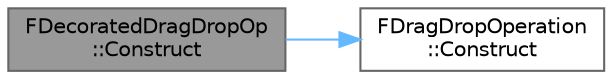 digraph "FDecoratedDragDropOp::Construct"
{
 // INTERACTIVE_SVG=YES
 // LATEX_PDF_SIZE
  bgcolor="transparent";
  edge [fontname=Helvetica,fontsize=10,labelfontname=Helvetica,labelfontsize=10];
  node [fontname=Helvetica,fontsize=10,shape=box,height=0.2,width=0.4];
  rankdir="LR";
  Node1 [id="Node000001",label="FDecoratedDragDropOp\l::Construct",height=0.2,width=0.4,color="gray40", fillcolor="grey60", style="filled", fontcolor="black",tooltip="Overridden to provide public access."];
  Node1 -> Node2 [id="edge1_Node000001_Node000002",color="steelblue1",style="solid",tooltip=" "];
  Node2 [id="Node000002",label="FDragDropOperation\l::Construct",height=0.2,width=0.4,color="grey40", fillcolor="white", style="filled",URL="$d1/d6e/classFDragDropOperation.html#a4a9f665fb44fa7af7237d2f469edd29d",tooltip="Constructs the window and widget if applicable."];
}
